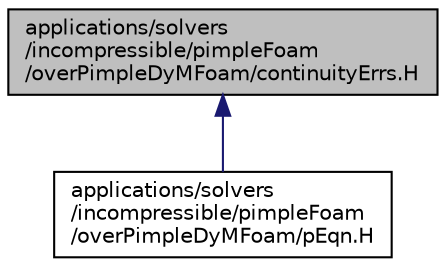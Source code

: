 digraph "applications/solvers/incompressible/pimpleFoam/overPimpleDyMFoam/continuityErrs.H"
{
  bgcolor="transparent";
  edge [fontname="Helvetica",fontsize="10",labelfontname="Helvetica",labelfontsize="10"];
  node [fontname="Helvetica",fontsize="10",shape=record];
  Node1 [label="applications/solvers\l/incompressible/pimpleFoam\l/overPimpleDyMFoam/continuityErrs.H",height=0.2,width=0.4,color="black", fillcolor="grey75", style="filled" fontcolor="black"];
  Node1 -> Node2 [dir="back",color="midnightblue",fontsize="10",style="solid",fontname="Helvetica"];
  Node2 [label="applications/solvers\l/incompressible/pimpleFoam\l/overPimpleDyMFoam/pEqn.H",height=0.2,width=0.4,color="black",URL="$incompressible_2pimpleFoam_2overPimpleDyMFoam_2pEqn_8H.html"];
}
